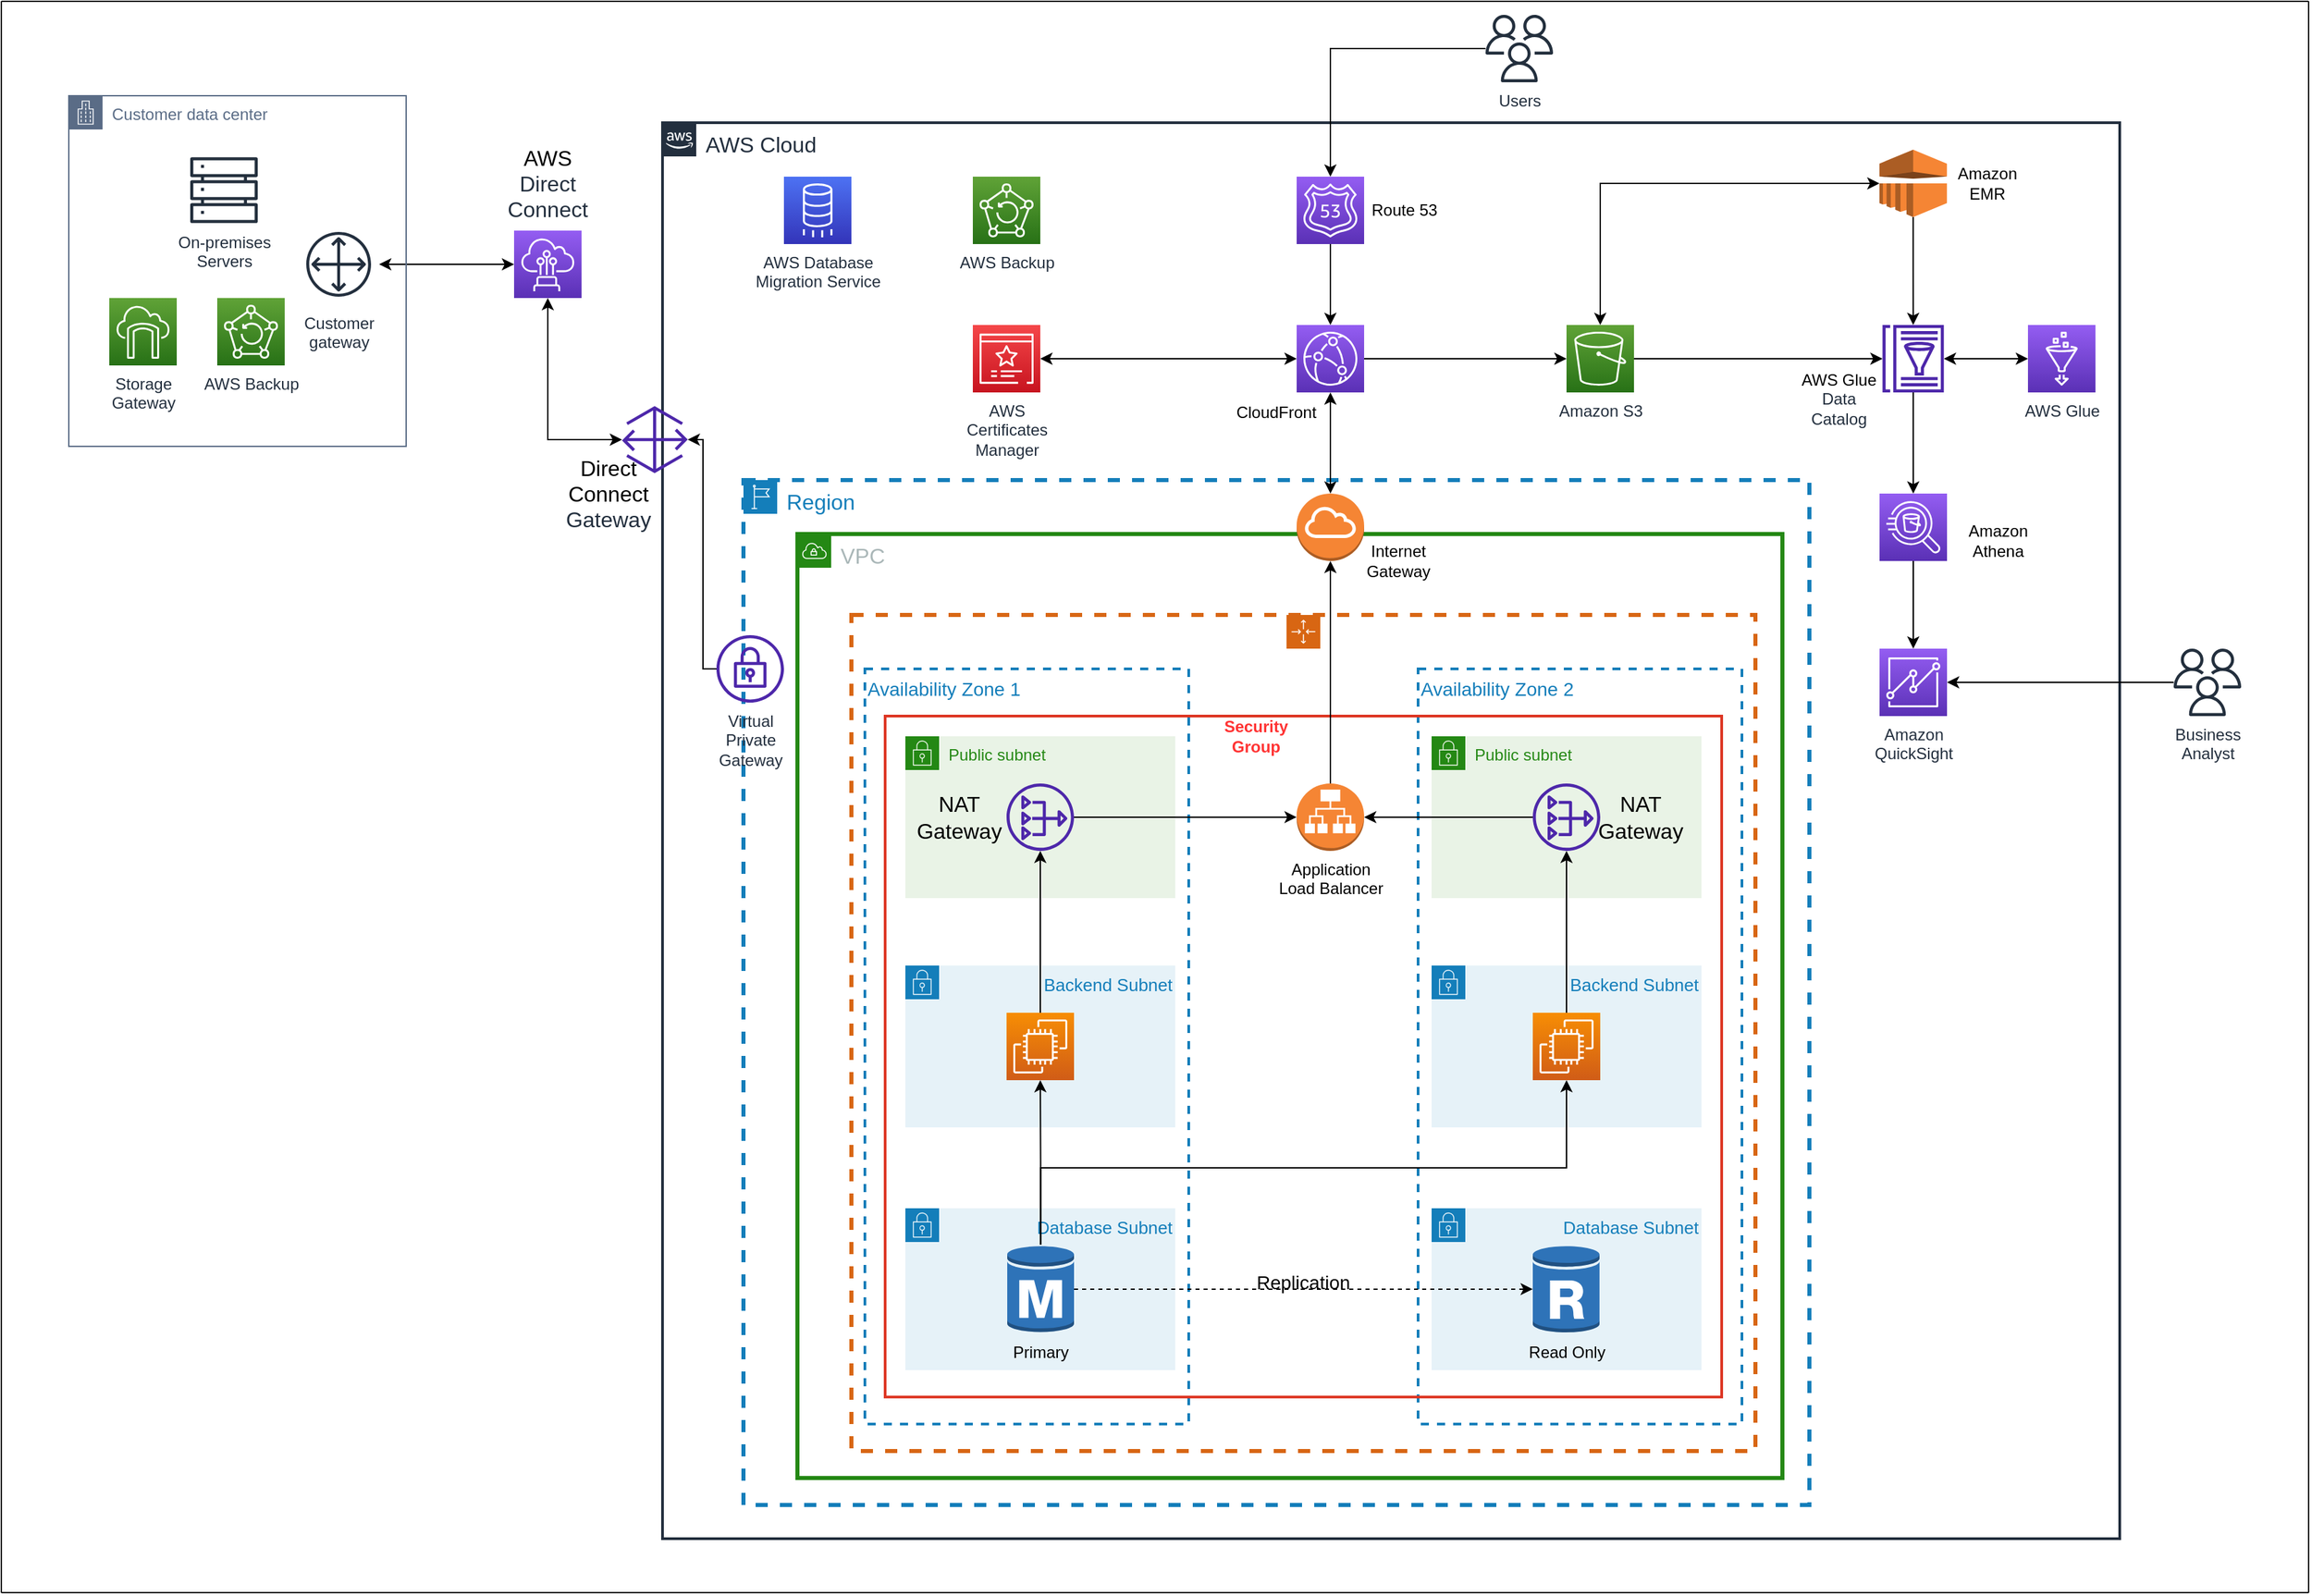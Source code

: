 <mxfile version="21.3.8" type="device">
  <diagram name="Page-1" id="5Me4TpqDgZIq_hLCt3jq">
    <mxGraphModel dx="3063" dy="1220" grid="1" gridSize="10" guides="1" tooltips="1" connect="1" arrows="1" fold="1" page="1" pageScale="1" pageWidth="850" pageHeight="1100" math="0" shadow="0">
      <root>
        <mxCell id="0" />
        <mxCell id="1" parent="0" />
        <mxCell id="7XXJE-n9mLEFAXjy-8xb-1" value="&lt;font style=&quot;font-size: 16px;&quot;&gt;AWS Cloud&lt;/font&gt;" style="points=[[0,0],[0.25,0],[0.5,0],[0.75,0],[1,0],[1,0.25],[1,0.5],[1,0.75],[1,1],[0.75,1],[0.5,1],[0.25,1],[0,1],[0,0.75],[0,0.5],[0,0.25]];outlineConnect=0;gradientColor=none;html=1;whiteSpace=wrap;fontSize=12;fontStyle=0;container=1;pointerEvents=0;collapsible=0;recursiveResize=0;shape=mxgraph.aws4.group;grIcon=mxgraph.aws4.group_aws_cloud_alt;strokeColor=#232F3E;fillColor=none;verticalAlign=top;align=left;spacingLeft=30;fontColor=#232F3E;dashed=0;strokeWidth=2;" vertex="1" parent="1">
          <mxGeometry x="-30" y="170" width="1080" height="1050" as="geometry" />
        </mxCell>
        <mxCell id="7XXJE-n9mLEFAXjy-8xb-78" style="edgeStyle=orthogonalEdgeStyle;rounded=0;orthogonalLoop=1;jettySize=auto;html=1;startArrow=classic;startFill=1;" edge="1" parent="7XXJE-n9mLEFAXjy-8xb-1" source="7XXJE-n9mLEFAXjy-8xb-30" target="7XXJE-n9mLEFAXjy-8xb-76">
          <mxGeometry relative="1" as="geometry" />
        </mxCell>
        <mxCell id="7XXJE-n9mLEFAXjy-8xb-81" style="edgeStyle=orthogonalEdgeStyle;rounded=0;orthogonalLoop=1;jettySize=auto;html=1;" edge="1" parent="7XXJE-n9mLEFAXjy-8xb-1" source="7XXJE-n9mLEFAXjy-8xb-30" target="7XXJE-n9mLEFAXjy-8xb-23">
          <mxGeometry relative="1" as="geometry" />
        </mxCell>
        <mxCell id="7XXJE-n9mLEFAXjy-8xb-30" value="" style="sketch=0;points=[[0,0,0],[0.25,0,0],[0.5,0,0],[0.75,0,0],[1,0,0],[0,1,0],[0.25,1,0],[0.5,1,0],[0.75,1,0],[1,1,0],[0,0.25,0],[0,0.5,0],[0,0.75,0],[1,0.25,0],[1,0.5,0],[1,0.75,0]];outlineConnect=0;fontColor=#232F3E;gradientColor=#945DF2;gradientDirection=north;fillColor=#5A30B5;strokeColor=#ffffff;dashed=0;verticalLabelPosition=bottom;verticalAlign=top;align=right;html=1;fontSize=12;fontStyle=0;aspect=fixed;shape=mxgraph.aws4.resourceIcon;resIcon=mxgraph.aws4.cloudfront;" vertex="1" parent="7XXJE-n9mLEFAXjy-8xb-1">
          <mxGeometry x="470" y="150" width="50" height="50" as="geometry" />
        </mxCell>
        <mxCell id="7XXJE-n9mLEFAXjy-8xb-24" value="AWS Database &lt;br&gt;Migration Service" style="sketch=0;points=[[0,0,0],[0.25,0,0],[0.5,0,0],[0.75,0,0],[1,0,0],[0,1,0],[0.25,1,0],[0.5,1,0],[0.75,1,0],[1,1,0],[0,0.25,0],[0,0.5,0],[0,0.75,0],[1,0.25,0],[1,0.5,0],[1,0.75,0]];outlineConnect=0;fontColor=#232F3E;gradientColor=#4D72F3;gradientDirection=north;fillColor=#3334B9;strokeColor=#ffffff;dashed=0;verticalLabelPosition=bottom;verticalAlign=top;align=center;html=1;fontSize=12;fontStyle=0;aspect=fixed;shape=mxgraph.aws4.resourceIcon;resIcon=mxgraph.aws4.database_migration_service;" vertex="1" parent="7XXJE-n9mLEFAXjy-8xb-1">
          <mxGeometry x="90" y="40" width="50" height="50" as="geometry" />
        </mxCell>
        <mxCell id="7XXJE-n9mLEFAXjy-8xb-20" value="AWS Backup" style="sketch=0;points=[[0,0,0],[0.25,0,0],[0.5,0,0],[0.75,0,0],[1,0,0],[0,1,0],[0.25,1,0],[0.5,1,0],[0.75,1,0],[1,1,0],[0,0.25,0],[0,0.5,0],[0,0.75,0],[1,0.25,0],[1,0.5,0],[1,0.75,0]];outlineConnect=0;fontColor=#232F3E;gradientColor=#60A337;gradientDirection=north;fillColor=#277116;strokeColor=#ffffff;dashed=0;verticalLabelPosition=bottom;verticalAlign=top;align=center;html=1;fontSize=12;fontStyle=0;aspect=fixed;shape=mxgraph.aws4.resourceIcon;resIcon=mxgraph.aws4.backup;" vertex="1" parent="7XXJE-n9mLEFAXjy-8xb-1">
          <mxGeometry x="230" y="40" width="50" height="50" as="geometry" />
        </mxCell>
        <mxCell id="7XXJE-n9mLEFAXjy-8xb-76" value="AWS&lt;br&gt;Certificates&lt;br&gt;Manager" style="sketch=0;points=[[0,0,0],[0.25,0,0],[0.5,0,0],[0.75,0,0],[1,0,0],[0,1,0],[0.25,1,0],[0.5,1,0],[0.75,1,0],[1,1,0],[0,0.25,0],[0,0.5,0],[0,0.75,0],[1,0.25,0],[1,0.5,0],[1,0.75,0]];outlineConnect=0;fontColor=#232F3E;gradientColor=#F54749;gradientDirection=north;fillColor=#C7131F;strokeColor=#ffffff;dashed=0;verticalLabelPosition=bottom;verticalAlign=top;align=center;html=1;fontSize=12;fontStyle=0;aspect=fixed;shape=mxgraph.aws4.resourceIcon;resIcon=mxgraph.aws4.certificate_manager_3;" vertex="1" parent="7XXJE-n9mLEFAXjy-8xb-1">
          <mxGeometry x="230" y="150" width="50" height="50" as="geometry" />
        </mxCell>
        <mxCell id="7XXJE-n9mLEFAXjy-8xb-80" style="edgeStyle=orthogonalEdgeStyle;rounded=0;orthogonalLoop=1;jettySize=auto;html=1;" edge="1" parent="7XXJE-n9mLEFAXjy-8xb-1" source="7XXJE-n9mLEFAXjy-8xb-6" target="7XXJE-n9mLEFAXjy-8xb-30">
          <mxGeometry relative="1" as="geometry" />
        </mxCell>
        <mxCell id="7XXJE-n9mLEFAXjy-8xb-6" value="" style="sketch=0;points=[[0,0,0],[0.25,0,0],[0.5,0,0],[0.75,0,0],[1,0,0],[0,1,0],[0.25,1,0],[0.5,1,0],[0.75,1,0],[1,1,0],[0,0.25,0],[0,0.5,0],[0,0.75,0],[1,0.25,0],[1,0.5,0],[1,0.75,0]];outlineConnect=0;fontColor=#232F3E;gradientColor=#945DF2;gradientDirection=north;fillColor=#5A30B5;strokeColor=#ffffff;dashed=0;verticalLabelPosition=bottom;verticalAlign=top;align=center;html=1;fontSize=12;fontStyle=0;aspect=fixed;shape=mxgraph.aws4.resourceIcon;resIcon=mxgraph.aws4.route_53;" vertex="1" parent="7XXJE-n9mLEFAXjy-8xb-1">
          <mxGeometry x="470" y="40" width="50" height="50" as="geometry" />
        </mxCell>
        <mxCell id="7XXJE-n9mLEFAXjy-8xb-2" value="&lt;font style=&quot;font-size: 16px;&quot;&gt;Region&lt;/font&gt;" style="points=[[0,0],[0.25,0],[0.5,0],[0.75,0],[1,0],[1,0.25],[1,0.5],[1,0.75],[1,1],[0.75,1],[0.5,1],[0.25,1],[0,1],[0,0.75],[0,0.5],[0,0.25]];outlineConnect=0;gradientColor=none;html=1;whiteSpace=wrap;fontSize=12;fontStyle=0;container=1;pointerEvents=0;collapsible=0;recursiveResize=0;shape=mxgraph.aws4.group;grIcon=mxgraph.aws4.group_region;strokeColor=#147EBA;fillColor=none;verticalAlign=top;align=left;spacingLeft=30;fontColor=#147EBA;dashed=1;strokeWidth=3;" vertex="1" parent="7XXJE-n9mLEFAXjy-8xb-1">
          <mxGeometry x="60" y="264.94" width="790" height="760" as="geometry" />
        </mxCell>
        <mxCell id="7XXJE-n9mLEFAXjy-8xb-3" value="&lt;font style=&quot;font-size: 16px;&quot;&gt;VPC&lt;/font&gt;" style="points=[[0,0],[0.25,0],[0.5,0],[0.75,0],[1,0],[1,0.25],[1,0.5],[1,0.75],[1,1],[0.75,1],[0.5,1],[0.25,1],[0,1],[0,0.75],[0,0.5],[0,0.25]];outlineConnect=0;gradientColor=none;html=1;whiteSpace=wrap;fontSize=12;fontStyle=0;container=1;pointerEvents=0;collapsible=0;recursiveResize=0;shape=mxgraph.aws4.group;grIcon=mxgraph.aws4.group_vpc;strokeColor=#248814;fillColor=none;verticalAlign=top;align=left;spacingLeft=30;fontColor=#AAB7B8;dashed=0;strokeWidth=3;" vertex="1" parent="7XXJE-n9mLEFAXjy-8xb-2">
          <mxGeometry x="40" y="40" width="730" height="700" as="geometry" />
        </mxCell>
        <mxCell id="7XXJE-n9mLEFAXjy-8xb-26" value="Auto Scaling group" style="points=[[0,0],[0.25,0],[0.5,0],[0.75,0],[1,0],[1,0.25],[1,0.5],[1,0.75],[1,1],[0.75,1],[0.5,1],[0.25,1],[0,1],[0,0.75],[0,0.5],[0,0.25]];outlineConnect=0;gradientColor=none;html=1;whiteSpace=wrap;fontSize=12;fontStyle=0;container=1;pointerEvents=0;collapsible=0;recursiveResize=0;shape=mxgraph.aws4.groupCenter;grIcon=mxgraph.aws4.group_auto_scaling_group;grStroke=1;strokeColor=#D86613;fillColor=none;verticalAlign=top;align=center;fontColor=none;dashed=1;spacingTop=25;noLabel=1;strokeWidth=3;" vertex="1" parent="7XXJE-n9mLEFAXjy-8xb-3">
          <mxGeometry x="40" y="60" width="670" height="620" as="geometry" />
        </mxCell>
        <mxCell id="7XXJE-n9mLEFAXjy-8xb-21" value="&lt;font style=&quot;font-size: 14px;&quot;&gt;Availability Zone 1&lt;/font&gt;" style="fillColor=none;strokeColor=#147EBA;dashed=1;verticalAlign=top;fontStyle=0;fontColor=#147EBA;whiteSpace=wrap;html=1;align=left;strokeWidth=2;" vertex="1" parent="7XXJE-n9mLEFAXjy-8xb-26">
          <mxGeometry x="10" y="40" width="240" height="560" as="geometry" />
        </mxCell>
        <mxCell id="7XXJE-n9mLEFAXjy-8xb-22" value="&lt;font style=&quot;font-size: 14px;&quot;&gt;Availability Zone 2&lt;/font&gt;" style="fillColor=none;strokeColor=#147EBA;dashed=1;verticalAlign=top;fontStyle=0;fontColor=#147EBA;whiteSpace=wrap;html=1;align=left;strokeWidth=2;" vertex="1" parent="7XXJE-n9mLEFAXjy-8xb-26">
          <mxGeometry x="420" y="40" width="240" height="560" as="geometry" />
        </mxCell>
        <mxCell id="7XXJE-n9mLEFAXjy-8xb-27" value="&lt;font style=&quot;font-size: 13px;&quot;&gt;Backend Subnet&lt;/font&gt;" style="points=[[0,0],[0.25,0],[0.5,0],[0.75,0],[1,0],[1,0.25],[1,0.5],[1,0.75],[1,1],[0.75,1],[0.5,1],[0.25,1],[0,1],[0,0.75],[0,0.5],[0,0.25]];outlineConnect=0;gradientColor=none;html=1;whiteSpace=wrap;fontSize=12;fontStyle=0;container=1;pointerEvents=0;collapsible=0;recursiveResize=0;shape=mxgraph.aws4.group;grIcon=mxgraph.aws4.group_security_group;grStroke=0;strokeColor=#147EBA;fillColor=#E6F2F8;verticalAlign=top;align=right;spacingLeft=30;fontColor=#147EBA;dashed=0;" vertex="1" parent="7XXJE-n9mLEFAXjy-8xb-26">
          <mxGeometry x="40" y="260" width="200" height="120" as="geometry" />
        </mxCell>
        <mxCell id="7XXJE-n9mLEFAXjy-8xb-50" value="" style="sketch=0;points=[[0,0,0],[0.25,0,0],[0.5,0,0],[0.75,0,0],[1,0,0],[0,1,0],[0.25,1,0],[0.5,1,0],[0.75,1,0],[1,1,0],[0,0.25,0],[0,0.5,0],[0,0.75,0],[1,0.25,0],[1,0.5,0],[1,0.75,0]];outlineConnect=0;fontColor=#232F3E;gradientColor=#F78E04;gradientDirection=north;fillColor=#D05C17;strokeColor=#ffffff;dashed=0;verticalLabelPosition=bottom;verticalAlign=top;align=center;html=1;fontSize=12;fontStyle=0;aspect=fixed;shape=mxgraph.aws4.resourceIcon;resIcon=mxgraph.aws4.ec2;" vertex="1" parent="7XXJE-n9mLEFAXjy-8xb-27">
          <mxGeometry x="75" y="35" width="50" height="50" as="geometry" />
        </mxCell>
        <mxCell id="7XXJE-n9mLEFAXjy-8xb-34" value="&lt;font style=&quot;font-size: 13px;&quot;&gt;Backend Subnet&lt;/font&gt;" style="points=[[0,0],[0.25,0],[0.5,0],[0.75,0],[1,0],[1,0.25],[1,0.5],[1,0.75],[1,1],[0.75,1],[0.5,1],[0.25,1],[0,1],[0,0.75],[0,0.5],[0,0.25]];outlineConnect=0;gradientColor=none;html=1;whiteSpace=wrap;fontSize=12;fontStyle=0;container=1;pointerEvents=0;collapsible=0;recursiveResize=0;shape=mxgraph.aws4.group;grIcon=mxgraph.aws4.group_security_group;grStroke=0;strokeColor=#147EBA;fillColor=#E6F2F8;verticalAlign=top;align=right;spacingLeft=30;fontColor=#147EBA;dashed=0;" vertex="1" parent="7XXJE-n9mLEFAXjy-8xb-26">
          <mxGeometry x="430" y="260" width="200" height="120" as="geometry" />
        </mxCell>
        <mxCell id="7XXJE-n9mLEFAXjy-8xb-51" value="" style="sketch=0;points=[[0,0,0],[0.25,0,0],[0.5,0,0],[0.75,0,0],[1,0,0],[0,1,0],[0.25,1,0],[0.5,1,0],[0.75,1,0],[1,1,0],[0,0.25,0],[0,0.5,0],[0,0.75,0],[1,0.25,0],[1,0.5,0],[1,0.75,0]];outlineConnect=0;fontColor=#232F3E;gradientColor=#F78E04;gradientDirection=north;fillColor=#D05C17;strokeColor=#ffffff;dashed=0;verticalLabelPosition=bottom;verticalAlign=top;align=center;html=1;fontSize=12;fontStyle=0;aspect=fixed;shape=mxgraph.aws4.resourceIcon;resIcon=mxgraph.aws4.ec2;" vertex="1" parent="7XXJE-n9mLEFAXjy-8xb-34">
          <mxGeometry x="75" y="35" width="50" height="50" as="geometry" />
        </mxCell>
        <mxCell id="7XXJE-n9mLEFAXjy-8xb-36" value="Application&lt;br&gt;Load Balancer" style="outlineConnect=0;dashed=0;verticalLabelPosition=bottom;verticalAlign=top;align=center;html=1;shape=mxgraph.aws3.application_load_balancer;fillColor=#F58534;gradientColor=none;" vertex="1" parent="7XXJE-n9mLEFAXjy-8xb-26">
          <mxGeometry x="330" y="125" width="50" height="50" as="geometry" />
        </mxCell>
        <mxCell id="7XXJE-n9mLEFAXjy-8xb-38" value="&lt;font style=&quot;font-size: 13px;&quot;&gt;Database Subnet&lt;/font&gt;" style="points=[[0,0],[0.25,0],[0.5,0],[0.75,0],[1,0],[1,0.25],[1,0.5],[1,0.75],[1,1],[0.75,1],[0.5,1],[0.25,1],[0,1],[0,0.75],[0,0.5],[0,0.25]];outlineConnect=0;gradientColor=none;html=1;whiteSpace=wrap;fontSize=12;fontStyle=0;container=1;pointerEvents=0;collapsible=0;recursiveResize=0;shape=mxgraph.aws4.group;grIcon=mxgraph.aws4.group_security_group;grStroke=0;strokeColor=#147EBA;fillColor=#E6F2F8;verticalAlign=top;align=right;spacingLeft=30;fontColor=#147EBA;dashed=0;" vertex="1" parent="7XXJE-n9mLEFAXjy-8xb-26">
          <mxGeometry x="40" y="440" width="200" height="120" as="geometry" />
        </mxCell>
        <mxCell id="7XXJE-n9mLEFAXjy-8xb-39" value="&lt;div style=&quot;&quot;&gt;&lt;span style=&quot;background-color: initial;&quot;&gt;&lt;font style=&quot;font-size: 13px;&quot;&gt;Database Subnet&lt;/font&gt;&lt;/span&gt;&lt;/div&gt;" style="points=[[0,0],[0.25,0],[0.5,0],[0.75,0],[1,0],[1,0.25],[1,0.5],[1,0.75],[1,1],[0.75,1],[0.5,1],[0.25,1],[0,1],[0,0.75],[0,0.5],[0,0.25]];outlineConnect=0;gradientColor=none;html=1;whiteSpace=wrap;fontSize=12;fontStyle=0;container=1;pointerEvents=0;collapsible=0;recursiveResize=0;shape=mxgraph.aws4.group;grIcon=mxgraph.aws4.group_security_group;grStroke=0;strokeColor=#147EBA;fillColor=#E6F2F8;verticalAlign=top;align=right;spacingLeft=30;fontColor=#147EBA;dashed=0;" vertex="1" parent="7XXJE-n9mLEFAXjy-8xb-26">
          <mxGeometry x="430" y="440" width="200" height="120" as="geometry" />
        </mxCell>
        <mxCell id="7XXJE-n9mLEFAXjy-8xb-63" value="Read Only" style="outlineConnect=0;dashed=0;verticalLabelPosition=bottom;verticalAlign=top;align=center;html=1;shape=mxgraph.aws3.rds_db_instance_read_replica;fillColor=#2E73B8;gradientColor=none;" vertex="1" parent="7XXJE-n9mLEFAXjy-8xb-39">
          <mxGeometry x="75" y="27" width="49.5" height="66" as="geometry" />
        </mxCell>
        <mxCell id="7XXJE-n9mLEFAXjy-8xb-40" value="Public subnet" style="points=[[0,0],[0.25,0],[0.5,0],[0.75,0],[1,0],[1,0.25],[1,0.5],[1,0.75],[1,1],[0.75,1],[0.5,1],[0.25,1],[0,1],[0,0.75],[0,0.5],[0,0.25]];outlineConnect=0;gradientColor=none;html=1;whiteSpace=wrap;fontSize=12;fontStyle=0;container=1;pointerEvents=0;collapsible=0;recursiveResize=0;shape=mxgraph.aws4.group;grIcon=mxgraph.aws4.group_security_group;grStroke=0;strokeColor=#248814;fillColor=#E9F3E6;verticalAlign=top;align=left;spacingLeft=30;fontColor=#248814;dashed=0;" vertex="1" parent="7XXJE-n9mLEFAXjy-8xb-26">
          <mxGeometry x="40" y="90" width="200" height="120" as="geometry" />
        </mxCell>
        <mxCell id="7XXJE-n9mLEFAXjy-8xb-44" value="" style="sketch=0;outlineConnect=0;fontColor=#232F3E;gradientColor=none;fillColor=#4D27AA;strokeColor=none;dashed=0;verticalLabelPosition=bottom;verticalAlign=top;align=center;html=1;fontSize=12;fontStyle=0;aspect=fixed;pointerEvents=1;shape=mxgraph.aws4.nat_gateway;" vertex="1" parent="7XXJE-n9mLEFAXjy-8xb-40">
          <mxGeometry x="75" y="35" width="50" height="50" as="geometry" />
        </mxCell>
        <mxCell id="7XXJE-n9mLEFAXjy-8xb-58" value="&lt;font style=&quot;font-size: 16px;&quot;&gt;NAT Gateway&lt;/font&gt;" style="text;html=1;strokeColor=none;fillColor=none;align=center;verticalAlign=middle;whiteSpace=wrap;rounded=0;" vertex="1" parent="7XXJE-n9mLEFAXjy-8xb-40">
          <mxGeometry x="10" y="45" width="60" height="30" as="geometry" />
        </mxCell>
        <mxCell id="7XXJE-n9mLEFAXjy-8xb-41" value="Public subnet" style="points=[[0,0],[0.25,0],[0.5,0],[0.75,0],[1,0],[1,0.25],[1,0.5],[1,0.75],[1,1],[0.75,1],[0.5,1],[0.25,1],[0,1],[0,0.75],[0,0.5],[0,0.25]];outlineConnect=0;gradientColor=none;html=1;whiteSpace=wrap;fontSize=12;fontStyle=0;container=1;pointerEvents=0;collapsible=0;recursiveResize=0;shape=mxgraph.aws4.group;grIcon=mxgraph.aws4.group_security_group;grStroke=0;strokeColor=#248814;fillColor=#E9F3E6;verticalAlign=top;align=left;spacingLeft=30;fontColor=#248814;dashed=0;" vertex="1" parent="7XXJE-n9mLEFAXjy-8xb-26">
          <mxGeometry x="430" y="90" width="200" height="120" as="geometry" />
        </mxCell>
        <mxCell id="7XXJE-n9mLEFAXjy-8xb-45" value="" style="sketch=0;outlineConnect=0;fontColor=#232F3E;gradientColor=none;fillColor=#4D27AA;strokeColor=none;dashed=0;verticalLabelPosition=bottom;verticalAlign=top;align=center;html=1;fontSize=12;fontStyle=0;aspect=fixed;pointerEvents=1;shape=mxgraph.aws4.nat_gateway;" vertex="1" parent="7XXJE-n9mLEFAXjy-8xb-41">
          <mxGeometry x="75" y="35" width="50" height="50" as="geometry" />
        </mxCell>
        <mxCell id="7XXJE-n9mLEFAXjy-8xb-57" value="&lt;font style=&quot;font-size: 16px;&quot;&gt;NAT Gateway&lt;/font&gt;" style="text;html=1;strokeColor=none;fillColor=none;align=center;verticalAlign=middle;whiteSpace=wrap;rounded=0;" vertex="1" parent="7XXJE-n9mLEFAXjy-8xb-41">
          <mxGeometry x="125" y="45" width="60" height="30" as="geometry" />
        </mxCell>
        <mxCell id="7XXJE-n9mLEFAXjy-8xb-46" style="edgeStyle=orthogonalEdgeStyle;rounded=0;orthogonalLoop=1;jettySize=auto;html=1;" edge="1" parent="7XXJE-n9mLEFAXjy-8xb-26" source="7XXJE-n9mLEFAXjy-8xb-45" target="7XXJE-n9mLEFAXjy-8xb-36">
          <mxGeometry relative="1" as="geometry" />
        </mxCell>
        <mxCell id="7XXJE-n9mLEFAXjy-8xb-47" style="edgeStyle=orthogonalEdgeStyle;rounded=0;orthogonalLoop=1;jettySize=auto;html=1;" edge="1" parent="7XXJE-n9mLEFAXjy-8xb-26" source="7XXJE-n9mLEFAXjy-8xb-44" target="7XXJE-n9mLEFAXjy-8xb-36">
          <mxGeometry relative="1" as="geometry" />
        </mxCell>
        <mxCell id="7XXJE-n9mLEFAXjy-8xb-54" style="edgeStyle=orthogonalEdgeStyle;rounded=0;orthogonalLoop=1;jettySize=auto;html=1;" edge="1" parent="7XXJE-n9mLEFAXjy-8xb-26" source="7XXJE-n9mLEFAXjy-8xb-50" target="7XXJE-n9mLEFAXjy-8xb-44">
          <mxGeometry relative="1" as="geometry" />
        </mxCell>
        <mxCell id="7XXJE-n9mLEFAXjy-8xb-56" style="edgeStyle=orthogonalEdgeStyle;rounded=0;orthogonalLoop=1;jettySize=auto;html=1;" edge="1" parent="7XXJE-n9mLEFAXjy-8xb-26" source="7XXJE-n9mLEFAXjy-8xb-51" target="7XXJE-n9mLEFAXjy-8xb-45">
          <mxGeometry relative="1" as="geometry" />
        </mxCell>
        <mxCell id="7XXJE-n9mLEFAXjy-8xb-65" style="edgeStyle=orthogonalEdgeStyle;rounded=0;orthogonalLoop=1;jettySize=auto;html=1;" edge="1" parent="7XXJE-n9mLEFAXjy-8xb-26" source="7XXJE-n9mLEFAXjy-8xb-64" target="7XXJE-n9mLEFAXjy-8xb-50">
          <mxGeometry relative="1" as="geometry" />
        </mxCell>
        <mxCell id="7XXJE-n9mLEFAXjy-8xb-69" style="edgeStyle=orthogonalEdgeStyle;rounded=0;orthogonalLoop=1;jettySize=auto;html=1;dashed=1;" edge="1" parent="7XXJE-n9mLEFAXjy-8xb-26" source="7XXJE-n9mLEFAXjy-8xb-64" target="7XXJE-n9mLEFAXjy-8xb-63">
          <mxGeometry relative="1" as="geometry" />
        </mxCell>
        <mxCell id="7XXJE-n9mLEFAXjy-8xb-75" style="edgeStyle=orthogonalEdgeStyle;rounded=0;orthogonalLoop=1;jettySize=auto;html=1;" edge="1" parent="7XXJE-n9mLEFAXjy-8xb-26" source="7XXJE-n9mLEFAXjy-8xb-64" target="7XXJE-n9mLEFAXjy-8xb-51">
          <mxGeometry relative="1" as="geometry">
            <Array as="points">
              <mxPoint x="140" y="410" />
              <mxPoint x="530" y="410" />
            </Array>
          </mxGeometry>
        </mxCell>
        <mxCell id="7XXJE-n9mLEFAXjy-8xb-64" value="Primary" style="outlineConnect=0;dashed=0;verticalLabelPosition=bottom;verticalAlign=top;align=center;html=1;shape=mxgraph.aws3.rds_db_instance;fillColor=#2E73B8;gradientColor=none;" vertex="1" parent="7XXJE-n9mLEFAXjy-8xb-26">
          <mxGeometry x="115.5" y="467" width="49.5" height="66" as="geometry" />
        </mxCell>
        <mxCell id="7XXJE-n9mLEFAXjy-8xb-70" value="&lt;font style=&quot;font-size: 14px;&quot;&gt;Replication&lt;/font&gt;" style="text;html=1;strokeColor=none;fillColor=none;align=center;verticalAlign=middle;whiteSpace=wrap;rounded=0;" vertex="1" parent="7XXJE-n9mLEFAXjy-8xb-26">
          <mxGeometry x="305" y="480" width="60" height="30" as="geometry" />
        </mxCell>
        <mxCell id="7XXJE-n9mLEFAXjy-8xb-72" value="&lt;font color=&quot;#ff3333&quot;&gt;&lt;b&gt;Security Group&lt;/b&gt;&lt;/font&gt;" style="text;html=1;strokeColor=none;fillColor=none;align=center;verticalAlign=middle;whiteSpace=wrap;rounded=0;" vertex="1" parent="7XXJE-n9mLEFAXjy-8xb-26">
          <mxGeometry x="270" y="75.06" width="60" height="30" as="geometry" />
        </mxCell>
        <mxCell id="7XXJE-n9mLEFAXjy-8xb-71" value="" style="fillColor=none;strokeColor=#DD3522;verticalAlign=top;fontStyle=0;fontColor=#DD3522;whiteSpace=wrap;html=1;align=center;strokeWidth=2;" vertex="1" parent="7XXJE-n9mLEFAXjy-8xb-26">
          <mxGeometry x="25" y="75.06" width="620" height="504.94" as="geometry" />
        </mxCell>
        <mxCell id="7XXJE-n9mLEFAXjy-8xb-31" value="" style="outlineConnect=0;dashed=0;verticalLabelPosition=bottom;verticalAlign=top;align=center;html=1;shape=mxgraph.aws3.internet_gateway;fillColor=#F58534;gradientColor=none;" vertex="1" parent="7XXJE-n9mLEFAXjy-8xb-3">
          <mxGeometry x="370" y="-30" width="50" height="50" as="geometry" />
        </mxCell>
        <mxCell id="7XXJE-n9mLEFAXjy-8xb-48" style="edgeStyle=orthogonalEdgeStyle;rounded=0;orthogonalLoop=1;jettySize=auto;html=1;" edge="1" parent="7XXJE-n9mLEFAXjy-8xb-3" source="7XXJE-n9mLEFAXjy-8xb-36" target="7XXJE-n9mLEFAXjy-8xb-31">
          <mxGeometry relative="1" as="geometry" />
        </mxCell>
        <mxCell id="7XXJE-n9mLEFAXjy-8xb-49" value="Internet&lt;br style=&quot;border-color: var(--border-color);&quot;&gt;Gateway" style="text;html=1;align=center;verticalAlign=middle;resizable=0;points=[];autosize=1;strokeColor=none;fillColor=none;" vertex="1" parent="7XXJE-n9mLEFAXjy-8xb-3">
          <mxGeometry x="410" width="70" height="40" as="geometry" />
        </mxCell>
        <mxCell id="7XXJE-n9mLEFAXjy-8xb-85" style="edgeStyle=orthogonalEdgeStyle;rounded=0;orthogonalLoop=1;jettySize=auto;html=1;" edge="1" parent="7XXJE-n9mLEFAXjy-8xb-1" source="7XXJE-n9mLEFAXjy-8xb-23" target="7XXJE-n9mLEFAXjy-8xb-84">
          <mxGeometry relative="1" as="geometry" />
        </mxCell>
        <mxCell id="7XXJE-n9mLEFAXjy-8xb-91" style="edgeStyle=orthogonalEdgeStyle;rounded=0;orthogonalLoop=1;jettySize=auto;html=1;startArrow=classic;startFill=1;" edge="1" parent="7XXJE-n9mLEFAXjy-8xb-1" source="7XXJE-n9mLEFAXjy-8xb-23" target="7XXJE-n9mLEFAXjy-8xb-83">
          <mxGeometry relative="1" as="geometry">
            <Array as="points">
              <mxPoint x="695" y="45" />
            </Array>
          </mxGeometry>
        </mxCell>
        <mxCell id="7XXJE-n9mLEFAXjy-8xb-23" value="Amazon S3" style="sketch=0;points=[[0,0,0],[0.25,0,0],[0.5,0,0],[0.75,0,0],[1,0,0],[0,1,0],[0.25,1,0],[0.5,1,0],[0.75,1,0],[1,1,0],[0,0.25,0],[0,0.5,0],[0,0.75,0],[1,0.25,0],[1,0.5,0],[1,0.75,0]];outlineConnect=0;fontColor=#232F3E;gradientColor=#60A337;gradientDirection=north;fillColor=#277116;strokeColor=#ffffff;dashed=0;verticalLabelPosition=bottom;verticalAlign=top;align=center;html=1;fontSize=12;fontStyle=0;aspect=fixed;shape=mxgraph.aws4.resourceIcon;resIcon=mxgraph.aws4.s3;" vertex="1" parent="7XXJE-n9mLEFAXjy-8xb-1">
          <mxGeometry x="670" y="150" width="50" height="50" as="geometry" />
        </mxCell>
        <mxCell id="7XXJE-n9mLEFAXjy-8xb-67" style="edgeStyle=orthogonalEdgeStyle;rounded=0;orthogonalLoop=1;jettySize=auto;html=1;startArrow=classic;startFill=1;" edge="1" parent="7XXJE-n9mLEFAXjy-8xb-1" source="7XXJE-n9mLEFAXjy-8xb-31" target="7XXJE-n9mLEFAXjy-8xb-30">
          <mxGeometry relative="1" as="geometry">
            <mxPoint x="495" y="204.94" as="targetPoint" />
          </mxGeometry>
        </mxCell>
        <mxCell id="7XXJE-n9mLEFAXjy-8xb-68" value="CloudFront" style="text;html=1;strokeColor=none;fillColor=none;align=center;verticalAlign=middle;whiteSpace=wrap;rounded=0;" vertex="1" parent="7XXJE-n9mLEFAXjy-8xb-1">
          <mxGeometry x="425" y="200" width="60" height="30" as="geometry" />
        </mxCell>
        <mxCell id="7XXJE-n9mLEFAXjy-8xb-79" value="Route 53" style="text;html=1;strokeColor=none;fillColor=none;align=center;verticalAlign=middle;whiteSpace=wrap;rounded=0;" vertex="1" parent="7XXJE-n9mLEFAXjy-8xb-1">
          <mxGeometry x="520" y="50" width="60" height="30" as="geometry" />
        </mxCell>
        <mxCell id="7XXJE-n9mLEFAXjy-8xb-86" style="edgeStyle=orthogonalEdgeStyle;rounded=0;orthogonalLoop=1;jettySize=auto;html=1;" edge="1" parent="7XXJE-n9mLEFAXjy-8xb-1" source="7XXJE-n9mLEFAXjy-8xb-83" target="7XXJE-n9mLEFAXjy-8xb-84">
          <mxGeometry relative="1" as="geometry" />
        </mxCell>
        <mxCell id="7XXJE-n9mLEFAXjy-8xb-83" value="" style="outlineConnect=0;dashed=0;verticalLabelPosition=bottom;verticalAlign=top;align=center;html=1;shape=mxgraph.aws3.emr;fillColor=#F58534;gradientColor=none;" vertex="1" parent="7XXJE-n9mLEFAXjy-8xb-1">
          <mxGeometry x="901.92" y="20" width="50" height="50" as="geometry" />
        </mxCell>
        <mxCell id="7XXJE-n9mLEFAXjy-8xb-93" style="edgeStyle=orthogonalEdgeStyle;rounded=0;orthogonalLoop=1;jettySize=auto;html=1;startArrow=classic;startFill=1;" edge="1" parent="7XXJE-n9mLEFAXjy-8xb-1" source="7XXJE-n9mLEFAXjy-8xb-84" target="7XXJE-n9mLEFAXjy-8xb-92">
          <mxGeometry relative="1" as="geometry" />
        </mxCell>
        <mxCell id="7XXJE-n9mLEFAXjy-8xb-101" style="edgeStyle=orthogonalEdgeStyle;rounded=0;orthogonalLoop=1;jettySize=auto;html=1;" edge="1" parent="7XXJE-n9mLEFAXjy-8xb-1" source="7XXJE-n9mLEFAXjy-8xb-84" target="7XXJE-n9mLEFAXjy-8xb-98">
          <mxGeometry relative="1" as="geometry" />
        </mxCell>
        <mxCell id="7XXJE-n9mLEFAXjy-8xb-84" value="" style="sketch=0;outlineConnect=0;fontColor=#232F3E;gradientColor=none;fillColor=#4D27AA;strokeColor=none;dashed=0;verticalLabelPosition=bottom;verticalAlign=top;align=center;html=1;fontSize=12;fontStyle=0;aspect=fixed;pointerEvents=1;shape=mxgraph.aws4.glue_data_catalog;" vertex="1" parent="7XXJE-n9mLEFAXjy-8xb-1">
          <mxGeometry x="903.85" y="150" width="46.15" height="50" as="geometry" />
        </mxCell>
        <mxCell id="7XXJE-n9mLEFAXjy-8xb-89" value="Amazon EMR" style="text;html=1;strokeColor=none;fillColor=none;align=center;verticalAlign=middle;whiteSpace=wrap;rounded=0;" vertex="1" parent="7XXJE-n9mLEFAXjy-8xb-1">
          <mxGeometry x="952" y="30" width="60" height="30" as="geometry" />
        </mxCell>
        <mxCell id="7XXJE-n9mLEFAXjy-8xb-92" value="AWS Glue" style="sketch=0;points=[[0,0,0],[0.25,0,0],[0.5,0,0],[0.75,0,0],[1,0,0],[0,1,0],[0.25,1,0],[0.5,1,0],[0.75,1,0],[1,1,0],[0,0.25,0],[0,0.5,0],[0,0.75,0],[1,0.25,0],[1,0.5,0],[1,0.75,0]];outlineConnect=0;fontColor=#232F3E;gradientColor=#945DF2;gradientDirection=north;fillColor=#5A30B5;strokeColor=#ffffff;dashed=0;verticalLabelPosition=bottom;verticalAlign=top;align=center;html=1;fontSize=12;fontStyle=0;aspect=fixed;shape=mxgraph.aws4.resourceIcon;resIcon=mxgraph.aws4.glue;" vertex="1" parent="7XXJE-n9mLEFAXjy-8xb-1">
          <mxGeometry x="1012" y="150" width="50" height="50" as="geometry" />
        </mxCell>
        <mxCell id="7XXJE-n9mLEFAXjy-8xb-95" value="AWS Glue&lt;br style=&quot;border-color: var(--border-color); color: rgb(35, 47, 62);&quot;&gt;&lt;span style=&quot;color: rgb(35, 47, 62);&quot;&gt;Data Catalog&lt;/span&gt;" style="text;html=1;strokeColor=none;fillColor=none;align=center;verticalAlign=middle;whiteSpace=wrap;rounded=0;" vertex="1" parent="7XXJE-n9mLEFAXjy-8xb-1">
          <mxGeometry x="841.92" y="190" width="60" height="30" as="geometry" />
        </mxCell>
        <mxCell id="7XXJE-n9mLEFAXjy-8xb-102" style="edgeStyle=orthogonalEdgeStyle;rounded=0;orthogonalLoop=1;jettySize=auto;html=1;" edge="1" parent="7XXJE-n9mLEFAXjy-8xb-1" source="7XXJE-n9mLEFAXjy-8xb-98" target="7XXJE-n9mLEFAXjy-8xb-99">
          <mxGeometry relative="1" as="geometry" />
        </mxCell>
        <mxCell id="7XXJE-n9mLEFAXjy-8xb-98" value="" style="sketch=0;points=[[0,0,0],[0.25,0,0],[0.5,0,0],[0.75,0,0],[1,0,0],[0,1,0],[0.25,1,0],[0.5,1,0],[0.75,1,0],[1,1,0],[0,0.25,0],[0,0.5,0],[0,0.75,0],[1,0.25,0],[1,0.5,0],[1,0.75,0]];outlineConnect=0;fontColor=#232F3E;gradientColor=#945DF2;gradientDirection=north;fillColor=#5A30B5;strokeColor=#ffffff;dashed=0;verticalLabelPosition=bottom;verticalAlign=top;align=center;html=1;fontSize=12;fontStyle=0;aspect=fixed;shape=mxgraph.aws4.resourceIcon;resIcon=mxgraph.aws4.athena;" vertex="1" parent="7XXJE-n9mLEFAXjy-8xb-1">
          <mxGeometry x="902" y="275" width="50" height="50" as="geometry" />
        </mxCell>
        <mxCell id="7XXJE-n9mLEFAXjy-8xb-99" value="Amazon&lt;br&gt;QuickSight" style="sketch=0;points=[[0,0,0],[0.25,0,0],[0.5,0,0],[0.75,0,0],[1,0,0],[0,1,0],[0.25,1,0],[0.5,1,0],[0.75,1,0],[1,1,0],[0,0.25,0],[0,0.5,0],[0,0.75,0],[1,0.25,0],[1,0.5,0],[1,0.75,0]];outlineConnect=0;fontColor=#232F3E;gradientColor=#945DF2;gradientDirection=north;fillColor=#5A30B5;strokeColor=#ffffff;dashed=0;verticalLabelPosition=bottom;verticalAlign=top;align=center;html=1;fontSize=12;fontStyle=0;aspect=fixed;shape=mxgraph.aws4.resourceIcon;resIcon=mxgraph.aws4.quicksight;" vertex="1" parent="7XXJE-n9mLEFAXjy-8xb-1">
          <mxGeometry x="902" y="390" width="50" height="50" as="geometry" />
        </mxCell>
        <mxCell id="7XXJE-n9mLEFAXjy-8xb-100" value="Amazon&lt;br&gt;Athena" style="text;html=1;strokeColor=none;fillColor=none;align=center;verticalAlign=middle;whiteSpace=wrap;rounded=0;" vertex="1" parent="7XXJE-n9mLEFAXjy-8xb-1">
          <mxGeometry x="960" y="295" width="60" height="30" as="geometry" />
        </mxCell>
        <mxCell id="7XXJE-n9mLEFAXjy-8xb-107" value="Virtual&lt;br&gt;Private&lt;br&gt;Gateway" style="sketch=0;outlineConnect=0;fontColor=#232F3E;gradientColor=none;fillColor=#4D27AA;strokeColor=none;dashed=0;verticalLabelPosition=bottom;verticalAlign=top;align=center;html=1;fontSize=12;fontStyle=0;aspect=fixed;pointerEvents=1;shape=mxgraph.aws4.vpn_gateway;" vertex="1" parent="7XXJE-n9mLEFAXjy-8xb-1">
          <mxGeometry x="40" y="380" width="50" height="50" as="geometry" />
        </mxCell>
        <mxCell id="7XXJE-n9mLEFAXjy-8xb-16" style="edgeStyle=orthogonalEdgeStyle;rounded=0;orthogonalLoop=1;jettySize=auto;html=1;startArrow=classic;startFill=1;" edge="1" parent="1" source="7XXJE-n9mLEFAXjy-8xb-7" target="7XXJE-n9mLEFAXjy-8xb-14">
          <mxGeometry relative="1" as="geometry" />
        </mxCell>
        <mxCell id="7XXJE-n9mLEFAXjy-8xb-7" value="" style="sketch=0;points=[[0,0,0],[0.25,0,0],[0.5,0,0],[0.75,0,0],[1,0,0],[0,1,0],[0.25,1,0],[0.5,1,0],[0.75,1,0],[1,1,0],[0,0.25,0],[0,0.5,0],[0,0.75,0],[1,0.25,0],[1,0.5,0],[1,0.75,0]];outlineConnect=0;fontColor=#232F3E;gradientColor=#945DF2;gradientDirection=north;fillColor=#5A30B5;strokeColor=#ffffff;dashed=0;verticalLabelPosition=bottom;verticalAlign=top;align=center;html=1;fontSize=12;fontStyle=0;aspect=fixed;shape=mxgraph.aws4.resourceIcon;resIcon=mxgraph.aws4.direct_connect;" vertex="1" parent="1">
          <mxGeometry x="-140" y="250" width="50" height="50" as="geometry" />
        </mxCell>
        <mxCell id="7XXJE-n9mLEFAXjy-8xb-9" value="Customer&amp;nbsp;data center" style="points=[[0,0],[0.25,0],[0.5,0],[0.75,0],[1,0],[1,0.25],[1,0.5],[1,0.75],[1,1],[0.75,1],[0.5,1],[0.25,1],[0,1],[0,0.75],[0,0.5],[0,0.25]];outlineConnect=0;gradientColor=none;html=1;whiteSpace=wrap;fontSize=12;fontStyle=0;container=1;pointerEvents=0;collapsible=0;recursiveResize=0;shape=mxgraph.aws4.group;grIcon=mxgraph.aws4.group_corporate_data_center;strokeColor=#5A6C86;fillColor=none;verticalAlign=top;align=left;spacingLeft=30;fontColor=#5A6C86;dashed=0;" vertex="1" parent="1">
          <mxGeometry x="-470" y="150" width="250" height="260" as="geometry" />
        </mxCell>
        <mxCell id="7XXJE-n9mLEFAXjy-8xb-10" value="On-premises&lt;br&gt;Servers" style="sketch=0;outlineConnect=0;fontColor=#232F3E;gradientColor=none;fillColor=#232F3D;strokeColor=none;dashed=0;verticalLabelPosition=bottom;verticalAlign=top;align=center;html=1;fontSize=12;fontStyle=0;aspect=fixed;pointerEvents=1;shape=mxgraph.aws4.servers;" vertex="1" parent="7XXJE-n9mLEFAXjy-8xb-9">
          <mxGeometry x="90" y="45" width="50" height="50" as="geometry" />
        </mxCell>
        <mxCell id="7XXJE-n9mLEFAXjy-8xb-12" value="Storage&lt;br&gt;Gateway" style="sketch=0;points=[[0,0,0],[0.25,0,0],[0.5,0,0],[0.75,0,0],[1,0,0],[0,1,0],[0.25,1,0],[0.5,1,0],[0.75,1,0],[1,1,0],[0,0.25,0],[0,0.5,0],[0,0.75,0],[1,0.25,0],[1,0.5,0],[1,0.75,0]];outlineConnect=0;fontColor=#232F3E;gradientColor=#60A337;gradientDirection=north;fillColor=#277116;strokeColor=#ffffff;dashed=0;verticalLabelPosition=bottom;verticalAlign=top;align=center;html=1;fontSize=12;fontStyle=0;aspect=fixed;shape=mxgraph.aws4.resourceIcon;resIcon=mxgraph.aws4.storage_gateway;" vertex="1" parent="7XXJE-n9mLEFAXjy-8xb-9">
          <mxGeometry x="30" y="150" width="50" height="50" as="geometry" />
        </mxCell>
        <mxCell id="7XXJE-n9mLEFAXjy-8xb-15" value="AWS Backup" style="sketch=0;points=[[0,0,0],[0.25,0,0],[0.5,0,0],[0.75,0,0],[1,0,0],[0,1,0],[0.25,1,0],[0.5,1,0],[0.75,1,0],[1,1,0],[0,0.25,0],[0,0.5,0],[0,0.75,0],[1,0.25,0],[1,0.5,0],[1,0.75,0]];outlineConnect=0;fontColor=#232F3E;gradientColor=#60A337;gradientDirection=north;fillColor=#277116;strokeColor=#ffffff;dashed=0;verticalLabelPosition=bottom;verticalAlign=top;align=center;html=1;fontSize=12;fontStyle=0;aspect=fixed;shape=mxgraph.aws4.resourceIcon;resIcon=mxgraph.aws4.backup;" vertex="1" parent="7XXJE-n9mLEFAXjy-8xb-9">
          <mxGeometry x="110" y="150" width="50" height="50" as="geometry" />
        </mxCell>
        <mxCell id="7XXJE-n9mLEFAXjy-8xb-14" value="Customer&#xa;gateway" style="sketch=0;outlineConnect=0;fontColor=#232F3E;gradientColor=none;strokeColor=#232F3E;fillColor=#ffffff;dashed=0;verticalLabelPosition=bottom;verticalAlign=top;align=center;html=1;fontSize=12;fontStyle=0;aspect=fixed;shape=mxgraph.aws4.resourceIcon;resIcon=mxgraph.aws4.customer_gateway;" vertex="1" parent="7XXJE-n9mLEFAXjy-8xb-9">
          <mxGeometry x="170" y="95" width="60" height="60" as="geometry" />
        </mxCell>
        <mxCell id="7XXJE-n9mLEFAXjy-8xb-19" style="edgeStyle=orthogonalEdgeStyle;rounded=0;orthogonalLoop=1;jettySize=auto;html=1;startArrow=classic;startFill=1;" edge="1" parent="1" source="7XXJE-n9mLEFAXjy-8xb-18" target="7XXJE-n9mLEFAXjy-8xb-7">
          <mxGeometry relative="1" as="geometry" />
        </mxCell>
        <mxCell id="7XXJE-n9mLEFAXjy-8xb-18" value="" style="sketch=0;outlineConnect=0;fontColor=#232F3E;gradientColor=none;fillColor=#4D27AA;strokeColor=none;dashed=0;verticalLabelPosition=bottom;verticalAlign=top;align=center;html=1;fontSize=12;fontStyle=0;aspect=fixed;pointerEvents=1;shape=mxgraph.aws4.gateway;labelBorderColor=none;shadow=0;" vertex="1" parent="1">
          <mxGeometry x="-60" y="380" width="48.71" height="50" as="geometry" />
        </mxCell>
        <mxCell id="7XXJE-n9mLEFAXjy-8xb-59" value="&lt;font style=&quot;font-size: 16px;&quot;&gt;Direct Connect&lt;br style=&quot;border-color: var(--border-color); color: rgb(35, 47, 62);&quot;&gt;&lt;span style=&quot;color: rgb(35, 47, 62);&quot;&gt;Gateway&lt;/span&gt;&lt;/font&gt;" style="text;html=1;strokeColor=none;fillColor=none;align=center;verticalAlign=middle;whiteSpace=wrap;rounded=0;" vertex="1" parent="1">
          <mxGeometry x="-100" y="430" width="60" height="30" as="geometry" />
        </mxCell>
        <mxCell id="7XXJE-n9mLEFAXjy-8xb-60" value="&lt;font style=&quot;font-size: 16px;&quot;&gt;AWS&lt;br style=&quot;border-color: var(--border-color); color: rgb(35, 47, 62);&quot;&gt;&lt;span style=&quot;color: rgb(35, 47, 62);&quot;&gt;Direct Connect&lt;/span&gt;&lt;/font&gt;" style="text;html=1;strokeColor=none;fillColor=none;align=center;verticalAlign=middle;whiteSpace=wrap;rounded=0;" vertex="1" parent="1">
          <mxGeometry x="-145" y="200" width="60" height="30" as="geometry" />
        </mxCell>
        <mxCell id="7XXJE-n9mLEFAXjy-8xb-103" value="" style="endArrow=none;html=1;rounded=0;" edge="1" parent="1">
          <mxGeometry width="50" height="50" relative="1" as="geometry">
            <mxPoint x="-520" y="1260" as="sourcePoint" />
            <mxPoint x="-520" y="80" as="targetPoint" />
          </mxGeometry>
        </mxCell>
        <mxCell id="7XXJE-n9mLEFAXjy-8xb-104" value="" style="endArrow=none;html=1;rounded=0;" edge="1" parent="1">
          <mxGeometry width="50" height="50" relative="1" as="geometry">
            <mxPoint x="1190" y="1260" as="sourcePoint" />
            <mxPoint x="1190" y="80" as="targetPoint" />
          </mxGeometry>
        </mxCell>
        <mxCell id="7XXJE-n9mLEFAXjy-8xb-105" value="" style="endArrow=none;html=1;rounded=0;" edge="1" parent="1">
          <mxGeometry width="50" height="50" relative="1" as="geometry">
            <mxPoint x="-520" y="80" as="sourcePoint" />
            <mxPoint x="1190" y="80" as="targetPoint" />
          </mxGeometry>
        </mxCell>
        <mxCell id="7XXJE-n9mLEFAXjy-8xb-106" value="" style="endArrow=none;html=1;rounded=0;" edge="1" parent="1">
          <mxGeometry width="50" height="50" relative="1" as="geometry">
            <mxPoint x="-520" y="1260" as="sourcePoint" />
            <mxPoint x="1190" y="1260" as="targetPoint" />
          </mxGeometry>
        </mxCell>
        <mxCell id="7XXJE-n9mLEFAXjy-8xb-108" style="edgeStyle=orthogonalEdgeStyle;rounded=0;orthogonalLoop=1;jettySize=auto;html=1;" edge="1" parent="1" source="7XXJE-n9mLEFAXjy-8xb-107" target="7XXJE-n9mLEFAXjy-8xb-18">
          <mxGeometry relative="1" as="geometry">
            <Array as="points">
              <mxPoint y="575" />
              <mxPoint y="405" />
            </Array>
          </mxGeometry>
        </mxCell>
        <mxCell id="7XXJE-n9mLEFAXjy-8xb-110" style="edgeStyle=orthogonalEdgeStyle;rounded=0;orthogonalLoop=1;jettySize=auto;html=1;" edge="1" parent="1" source="7XXJE-n9mLEFAXjy-8xb-109" target="7XXJE-n9mLEFAXjy-8xb-99">
          <mxGeometry relative="1" as="geometry" />
        </mxCell>
        <mxCell id="7XXJE-n9mLEFAXjy-8xb-109" value="Business&lt;br&gt;Analyst" style="sketch=0;outlineConnect=0;fontColor=#232F3E;gradientColor=none;fillColor=#232F3D;strokeColor=none;dashed=0;verticalLabelPosition=bottom;verticalAlign=top;align=center;html=1;fontSize=12;fontStyle=0;aspect=fixed;pointerEvents=1;shape=mxgraph.aws4.users;" vertex="1" parent="1">
          <mxGeometry x="1090" y="560" width="50" height="50" as="geometry" />
        </mxCell>
        <mxCell id="7XXJE-n9mLEFAXjy-8xb-112" style="edgeStyle=orthogonalEdgeStyle;rounded=0;orthogonalLoop=1;jettySize=auto;html=1;" edge="1" parent="1" source="7XXJE-n9mLEFAXjy-8xb-111" target="7XXJE-n9mLEFAXjy-8xb-6">
          <mxGeometry relative="1" as="geometry" />
        </mxCell>
        <mxCell id="7XXJE-n9mLEFAXjy-8xb-111" value="Users" style="sketch=0;outlineConnect=0;fontColor=#232F3E;gradientColor=none;fillColor=#232F3D;strokeColor=none;dashed=0;verticalLabelPosition=bottom;verticalAlign=top;align=center;html=1;fontSize=12;fontStyle=0;aspect=fixed;pointerEvents=1;shape=mxgraph.aws4.users;" vertex="1" parent="1">
          <mxGeometry x="580" y="90" width="50" height="50" as="geometry" />
        </mxCell>
      </root>
    </mxGraphModel>
  </diagram>
</mxfile>
